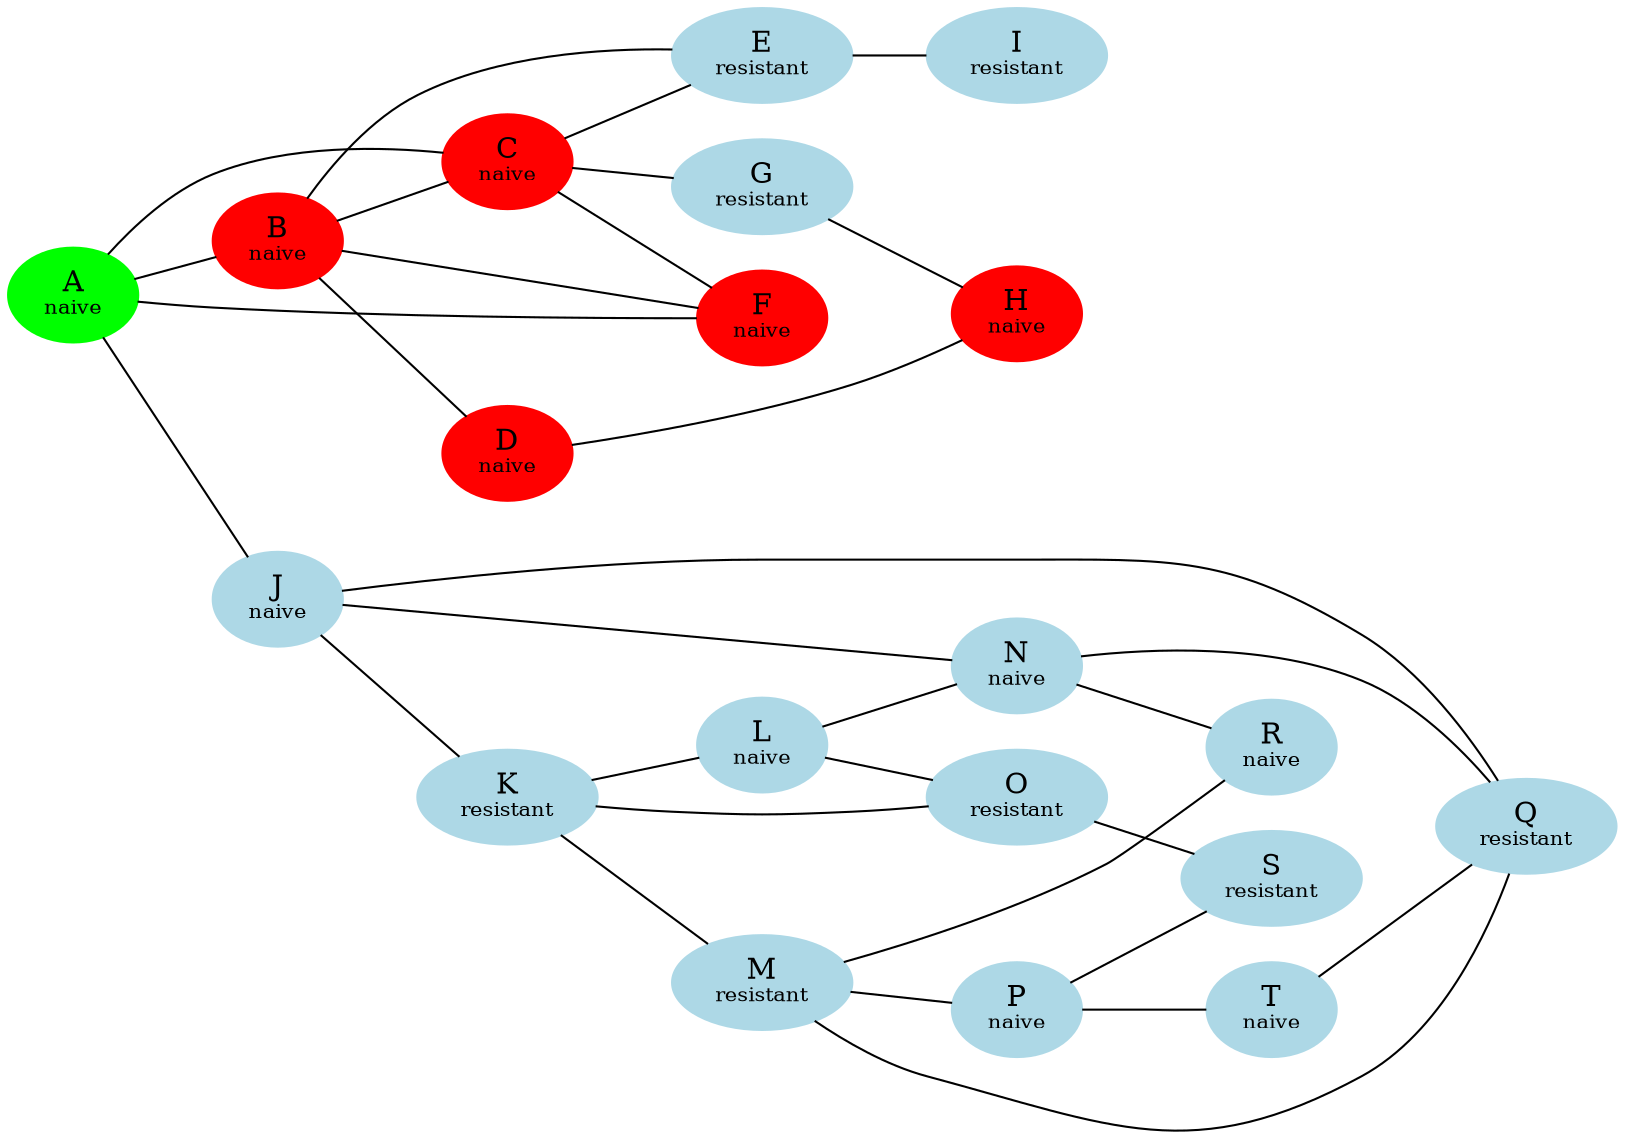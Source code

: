 graph {
 rankdir=LR;
A[label=<A<BR /><FONT POINT-SIZE="10">naive</FONT>>,style=filled, color=green];
B[label=<B<BR /><FONT POINT-SIZE="10">naive</FONT>>,style=filled, color=red];
C[label=<C<BR /><FONT POINT-SIZE="10">naive</FONT>>,style=filled, color=red];
D[label=<D<BR /><FONT POINT-SIZE="10">naive</FONT>>,style=filled, color=red];
E[label=<E<BR /><FONT POINT-SIZE="10">resistant</FONT>>,style=filled, color=lightblue];
F[label=<F<BR /><FONT POINT-SIZE="10">naive</FONT>>,style=filled, color=red];
G[label=<G<BR /><FONT POINT-SIZE="10">resistant</FONT>>,style=filled, color=lightblue];
H[label=<H<BR /><FONT POINT-SIZE="10">naive</FONT>>,style=filled, color=red];
I[label=<I<BR /><FONT POINT-SIZE="10">resistant</FONT>>,style=filled, color=lightblue];
J[label=<J<BR /><FONT POINT-SIZE="10">naive</FONT>>,style=filled, color=lightblue];
K[label=<K<BR /><FONT POINT-SIZE="10">resistant</FONT>>,style=filled, color=lightblue];
L[label=<L<BR /><FONT POINT-SIZE="10">naive</FONT>>,style=filled, color=lightblue];
M[label=<M<BR /><FONT POINT-SIZE="10">resistant</FONT>>,style=filled, color=lightblue];
N[label=<N<BR /><FONT POINT-SIZE="10">naive</FONT>>,style=filled, color=lightblue];
O[label=<O<BR /><FONT POINT-SIZE="10">resistant</FONT>>,style=filled, color=lightblue];
P[label=<P<BR /><FONT POINT-SIZE="10">naive</FONT>>,style=filled, color=lightblue];
Q[label=<Q<BR /><FONT POINT-SIZE="10">resistant</FONT>>,style=filled, color=lightblue];
R[label=<R<BR /><FONT POINT-SIZE="10">naive</FONT>>,style=filled, color=lightblue];
S[label=<S<BR /><FONT POINT-SIZE="10">resistant</FONT>>,style=filled, color=lightblue];
T[label=<T<BR /><FONT POINT-SIZE="10">naive</FONT>>,style=filled, color=lightblue];
A -- {{B C J F }}
B -- {{D E C F }}
C -- {{F G E }}
D -- {{H }}
E -- {{I }}
F -- {{}}
G -- {{H }}
H -- {{}}
I -- {{}}
J -- {{K Q N }}
K -- {{L M O }}
L -- {{N O }}
M -- {{P Q R }}
N -- {{R Q }}
O -- {{S }}
P -- {{T S }}
Q -- {{}}
R -- {{}}
S -- {{}}
T -- {{Q }}
}